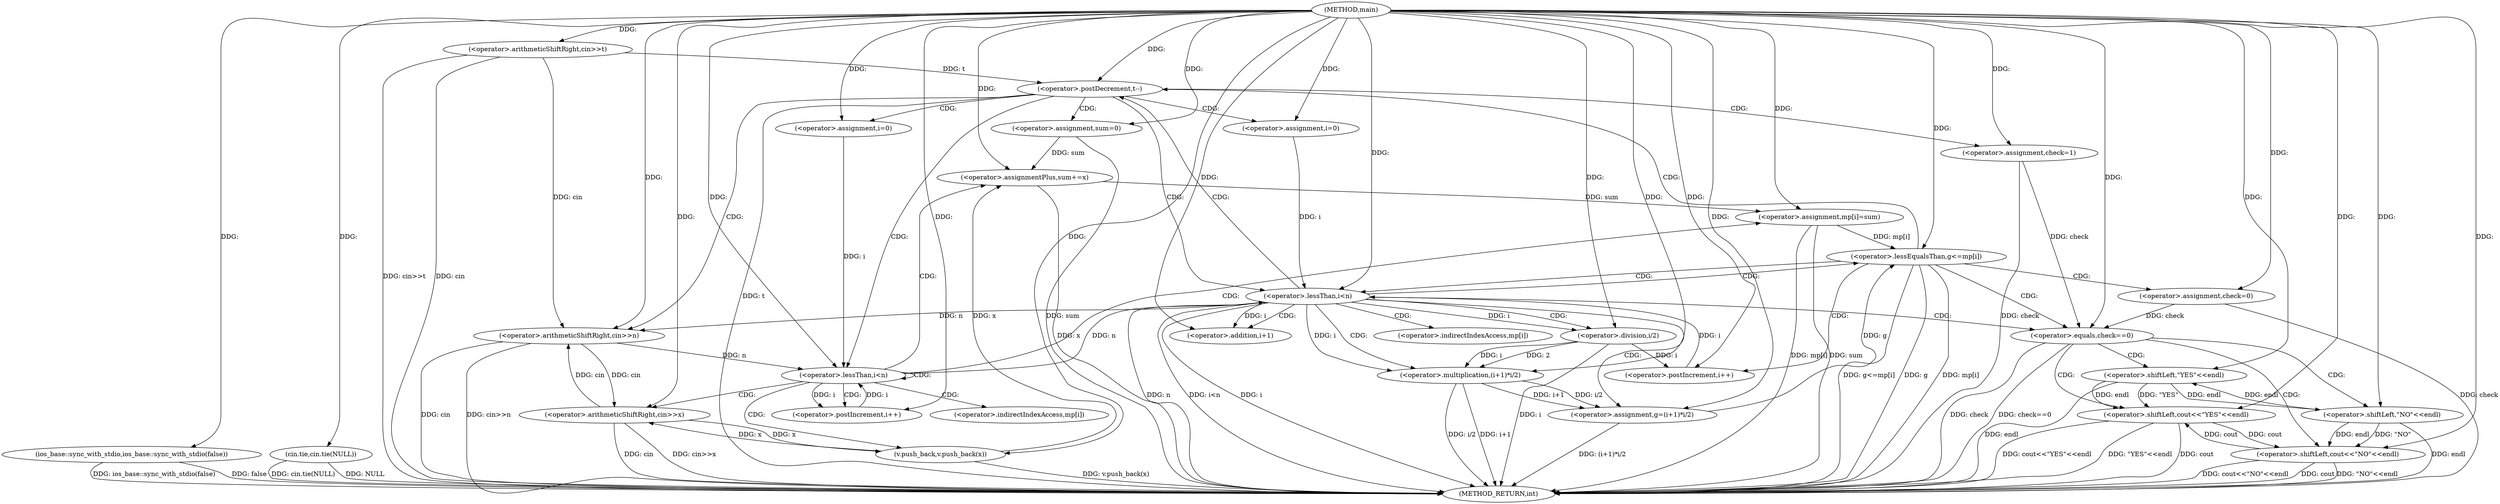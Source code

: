 digraph "main" {  
"1000103" [label = "(METHOD,main)" ]
"1000207" [label = "(METHOD_RETURN,int)" ]
"1000105" [label = "(ios_base::sync_with_stdio,ios_base::sync_with_stdio(false))" ]
"1000107" [label = "(cin.tie,cin.tie(NULL))" ]
"1000110" [label = "(<operator>.arithmeticShiftRight,cin>>t)" ]
"1000114" [label = "(<operator>.postDecrement,t--)" ]
"1000120" [label = "(<operator>.assignment,sum=0)" ]
"1000124" [label = "(<operator>.assignment,check=1)" ]
"1000127" [label = "(<operator>.arithmeticShiftRight,cin>>n)" ]
"1000201" [label = "(<operator>.shiftLeft,cout<<\"YES\"<<endl)" ]
"1000134" [label = "(<operator>.assignment,i=0)" ]
"1000137" [label = "(<operator>.lessThan,i<n)" ]
"1000140" [label = "(<operator>.postIncrement,i++)" ]
"1000158" [label = "(<operator>.assignment,i=0)" ]
"1000161" [label = "(<operator>.lessThan,i<n)" ]
"1000164" [label = "(<operator>.postIncrement,i++)" ]
"1000191" [label = "(<operator>.equals,check==0)" ]
"1000143" [label = "(<operator>.arithmeticShiftRight,cin>>x)" ]
"1000146" [label = "(v.push_back,v.push_back(x))" ]
"1000148" [label = "(<operator>.assignmentPlus,sum+=x)" ]
"1000151" [label = "(<operator>.assignment,mp[i]=sum)" ]
"1000168" [label = "(<operator>.assignment,g=(i+1)*i/2)" ]
"1000195" [label = "(<operator>.shiftLeft,cout<<\"NO\"<<endl)" ]
"1000203" [label = "(<operator>.shiftLeft,\"YES\"<<endl)" ]
"1000178" [label = "(<operator>.lessEqualsThan,g<=mp[i])" ]
"1000170" [label = "(<operator>.multiplication,(i+1)*i/2)" ]
"1000197" [label = "(<operator>.shiftLeft,\"NO\"<<endl)" ]
"1000171" [label = "(<operator>.addition,i+1)" ]
"1000174" [label = "(<operator>.division,i/2)" ]
"1000186" [label = "(<operator>.assignment,check=0)" ]
"1000152" [label = "(<operator>.indirectIndexAccess,mp[i])" ]
"1000180" [label = "(<operator>.indirectIndexAccess,mp[i])" ]
  "1000105" -> "1000207"  [ label = "DDG: ios_base::sync_with_stdio(false)"] 
  "1000107" -> "1000207"  [ label = "DDG: cin.tie(NULL)"] 
  "1000110" -> "1000207"  [ label = "DDG: cin"] 
  "1000110" -> "1000207"  [ label = "DDG: cin>>t"] 
  "1000114" -> "1000207"  [ label = "DDG: t"] 
  "1000120" -> "1000207"  [ label = "DDG: sum"] 
  "1000124" -> "1000207"  [ label = "DDG: check"] 
  "1000127" -> "1000207"  [ label = "DDG: cin"] 
  "1000127" -> "1000207"  [ label = "DDG: cin>>n"] 
  "1000161" -> "1000207"  [ label = "DDG: i"] 
  "1000161" -> "1000207"  [ label = "DDG: n"] 
  "1000161" -> "1000207"  [ label = "DDG: i<n"] 
  "1000170" -> "1000207"  [ label = "DDG: i+1"] 
  "1000174" -> "1000207"  [ label = "DDG: i"] 
  "1000170" -> "1000207"  [ label = "DDG: i/2"] 
  "1000168" -> "1000207"  [ label = "DDG: (i+1)*i/2"] 
  "1000178" -> "1000207"  [ label = "DDG: g"] 
  "1000178" -> "1000207"  [ label = "DDG: mp[i]"] 
  "1000178" -> "1000207"  [ label = "DDG: g<=mp[i]"] 
  "1000186" -> "1000207"  [ label = "DDG: check"] 
  "1000191" -> "1000207"  [ label = "DDG: check"] 
  "1000191" -> "1000207"  [ label = "DDG: check==0"] 
  "1000201" -> "1000207"  [ label = "DDG: cout"] 
  "1000203" -> "1000207"  [ label = "DDG: endl"] 
  "1000201" -> "1000207"  [ label = "DDG: \"YES\"<<endl"] 
  "1000201" -> "1000207"  [ label = "DDG: cout<<\"YES\"<<endl"] 
  "1000195" -> "1000207"  [ label = "DDG: cout"] 
  "1000197" -> "1000207"  [ label = "DDG: endl"] 
  "1000195" -> "1000207"  [ label = "DDG: \"NO\"<<endl"] 
  "1000195" -> "1000207"  [ label = "DDG: cout<<\"NO\"<<endl"] 
  "1000143" -> "1000207"  [ label = "DDG: cin"] 
  "1000143" -> "1000207"  [ label = "DDG: cin>>x"] 
  "1000146" -> "1000207"  [ label = "DDG: v.push_back(x)"] 
  "1000148" -> "1000207"  [ label = "DDG: x"] 
  "1000151" -> "1000207"  [ label = "DDG: mp[i]"] 
  "1000151" -> "1000207"  [ label = "DDG: sum"] 
  "1000105" -> "1000207"  [ label = "DDG: false"] 
  "1000107" -> "1000207"  [ label = "DDG: NULL"] 
  "1000103" -> "1000105"  [ label = "DDG: "] 
  "1000103" -> "1000107"  [ label = "DDG: "] 
  "1000103" -> "1000110"  [ label = "DDG: "] 
  "1000110" -> "1000114"  [ label = "DDG: t"] 
  "1000103" -> "1000114"  [ label = "DDG: "] 
  "1000103" -> "1000120"  [ label = "DDG: "] 
  "1000103" -> "1000124"  [ label = "DDG: "] 
  "1000110" -> "1000127"  [ label = "DDG: cin"] 
  "1000143" -> "1000127"  [ label = "DDG: cin"] 
  "1000103" -> "1000127"  [ label = "DDG: "] 
  "1000161" -> "1000127"  [ label = "DDG: n"] 
  "1000103" -> "1000134"  [ label = "DDG: "] 
  "1000103" -> "1000158"  [ label = "DDG: "] 
  "1000195" -> "1000201"  [ label = "DDG: cout"] 
  "1000103" -> "1000201"  [ label = "DDG: "] 
  "1000203" -> "1000201"  [ label = "DDG: endl"] 
  "1000203" -> "1000201"  [ label = "DDG: \"YES\""] 
  "1000134" -> "1000137"  [ label = "DDG: i"] 
  "1000140" -> "1000137"  [ label = "DDG: i"] 
  "1000103" -> "1000137"  [ label = "DDG: "] 
  "1000127" -> "1000137"  [ label = "DDG: n"] 
  "1000137" -> "1000140"  [ label = "DDG: i"] 
  "1000103" -> "1000140"  [ label = "DDG: "] 
  "1000146" -> "1000148"  [ label = "DDG: x"] 
  "1000103" -> "1000148"  [ label = "DDG: "] 
  "1000148" -> "1000151"  [ label = "DDG: sum"] 
  "1000103" -> "1000151"  [ label = "DDG: "] 
  "1000158" -> "1000161"  [ label = "DDG: i"] 
  "1000164" -> "1000161"  [ label = "DDG: i"] 
  "1000103" -> "1000161"  [ label = "DDG: "] 
  "1000137" -> "1000161"  [ label = "DDG: n"] 
  "1000174" -> "1000164"  [ label = "DDG: i"] 
  "1000103" -> "1000164"  [ label = "DDG: "] 
  "1000170" -> "1000168"  [ label = "DDG: i+1"] 
  "1000170" -> "1000168"  [ label = "DDG: i/2"] 
  "1000124" -> "1000191"  [ label = "DDG: check"] 
  "1000186" -> "1000191"  [ label = "DDG: check"] 
  "1000103" -> "1000191"  [ label = "DDG: "] 
  "1000103" -> "1000203"  [ label = "DDG: "] 
  "1000197" -> "1000203"  [ label = "DDG: endl"] 
  "1000127" -> "1000143"  [ label = "DDG: cin"] 
  "1000103" -> "1000143"  [ label = "DDG: "] 
  "1000146" -> "1000143"  [ label = "DDG: x"] 
  "1000143" -> "1000146"  [ label = "DDG: x"] 
  "1000103" -> "1000146"  [ label = "DDG: "] 
  "1000120" -> "1000148"  [ label = "DDG: sum"] 
  "1000103" -> "1000168"  [ label = "DDG: "] 
  "1000201" -> "1000195"  [ label = "DDG: cout"] 
  "1000103" -> "1000195"  [ label = "DDG: "] 
  "1000197" -> "1000195"  [ label = "DDG: endl"] 
  "1000197" -> "1000195"  [ label = "DDG: \"NO\""] 
  "1000161" -> "1000170"  [ label = "DDG: i"] 
  "1000103" -> "1000170"  [ label = "DDG: "] 
  "1000174" -> "1000170"  [ label = "DDG: 2"] 
  "1000174" -> "1000170"  [ label = "DDG: i"] 
  "1000168" -> "1000178"  [ label = "DDG: g"] 
  "1000103" -> "1000178"  [ label = "DDG: "] 
  "1000151" -> "1000178"  [ label = "DDG: mp[i]"] 
  "1000103" -> "1000197"  [ label = "DDG: "] 
  "1000203" -> "1000197"  [ label = "DDG: endl"] 
  "1000161" -> "1000171"  [ label = "DDG: i"] 
  "1000103" -> "1000171"  [ label = "DDG: "] 
  "1000103" -> "1000174"  [ label = "DDG: "] 
  "1000161" -> "1000174"  [ label = "DDG: i"] 
  "1000103" -> "1000186"  [ label = "DDG: "] 
  "1000114" -> "1000127"  [ label = "CDG: "] 
  "1000114" -> "1000161"  [ label = "CDG: "] 
  "1000114" -> "1000120"  [ label = "CDG: "] 
  "1000114" -> "1000158"  [ label = "CDG: "] 
  "1000114" -> "1000137"  [ label = "CDG: "] 
  "1000114" -> "1000124"  [ label = "CDG: "] 
  "1000114" -> "1000134"  [ label = "CDG: "] 
  "1000137" -> "1000152"  [ label = "CDG: "] 
  "1000137" -> "1000148"  [ label = "CDG: "] 
  "1000137" -> "1000143"  [ label = "CDG: "] 
  "1000137" -> "1000137"  [ label = "CDG: "] 
  "1000137" -> "1000151"  [ label = "CDG: "] 
  "1000137" -> "1000146"  [ label = "CDG: "] 
  "1000137" -> "1000140"  [ label = "CDG: "] 
  "1000161" -> "1000174"  [ label = "CDG: "] 
  "1000161" -> "1000191"  [ label = "CDG: "] 
  "1000161" -> "1000180"  [ label = "CDG: "] 
  "1000161" -> "1000114"  [ label = "CDG: "] 
  "1000161" -> "1000168"  [ label = "CDG: "] 
  "1000161" -> "1000178"  [ label = "CDG: "] 
  "1000161" -> "1000170"  [ label = "CDG: "] 
  "1000161" -> "1000171"  [ label = "CDG: "] 
  "1000191" -> "1000195"  [ label = "CDG: "] 
  "1000191" -> "1000197"  [ label = "CDG: "] 
  "1000191" -> "1000203"  [ label = "CDG: "] 
  "1000191" -> "1000201"  [ label = "CDG: "] 
  "1000178" -> "1000186"  [ label = "CDG: "] 
  "1000178" -> "1000164"  [ label = "CDG: "] 
  "1000178" -> "1000161"  [ label = "CDG: "] 
  "1000178" -> "1000114"  [ label = "CDG: "] 
  "1000178" -> "1000191"  [ label = "CDG: "] 
}
